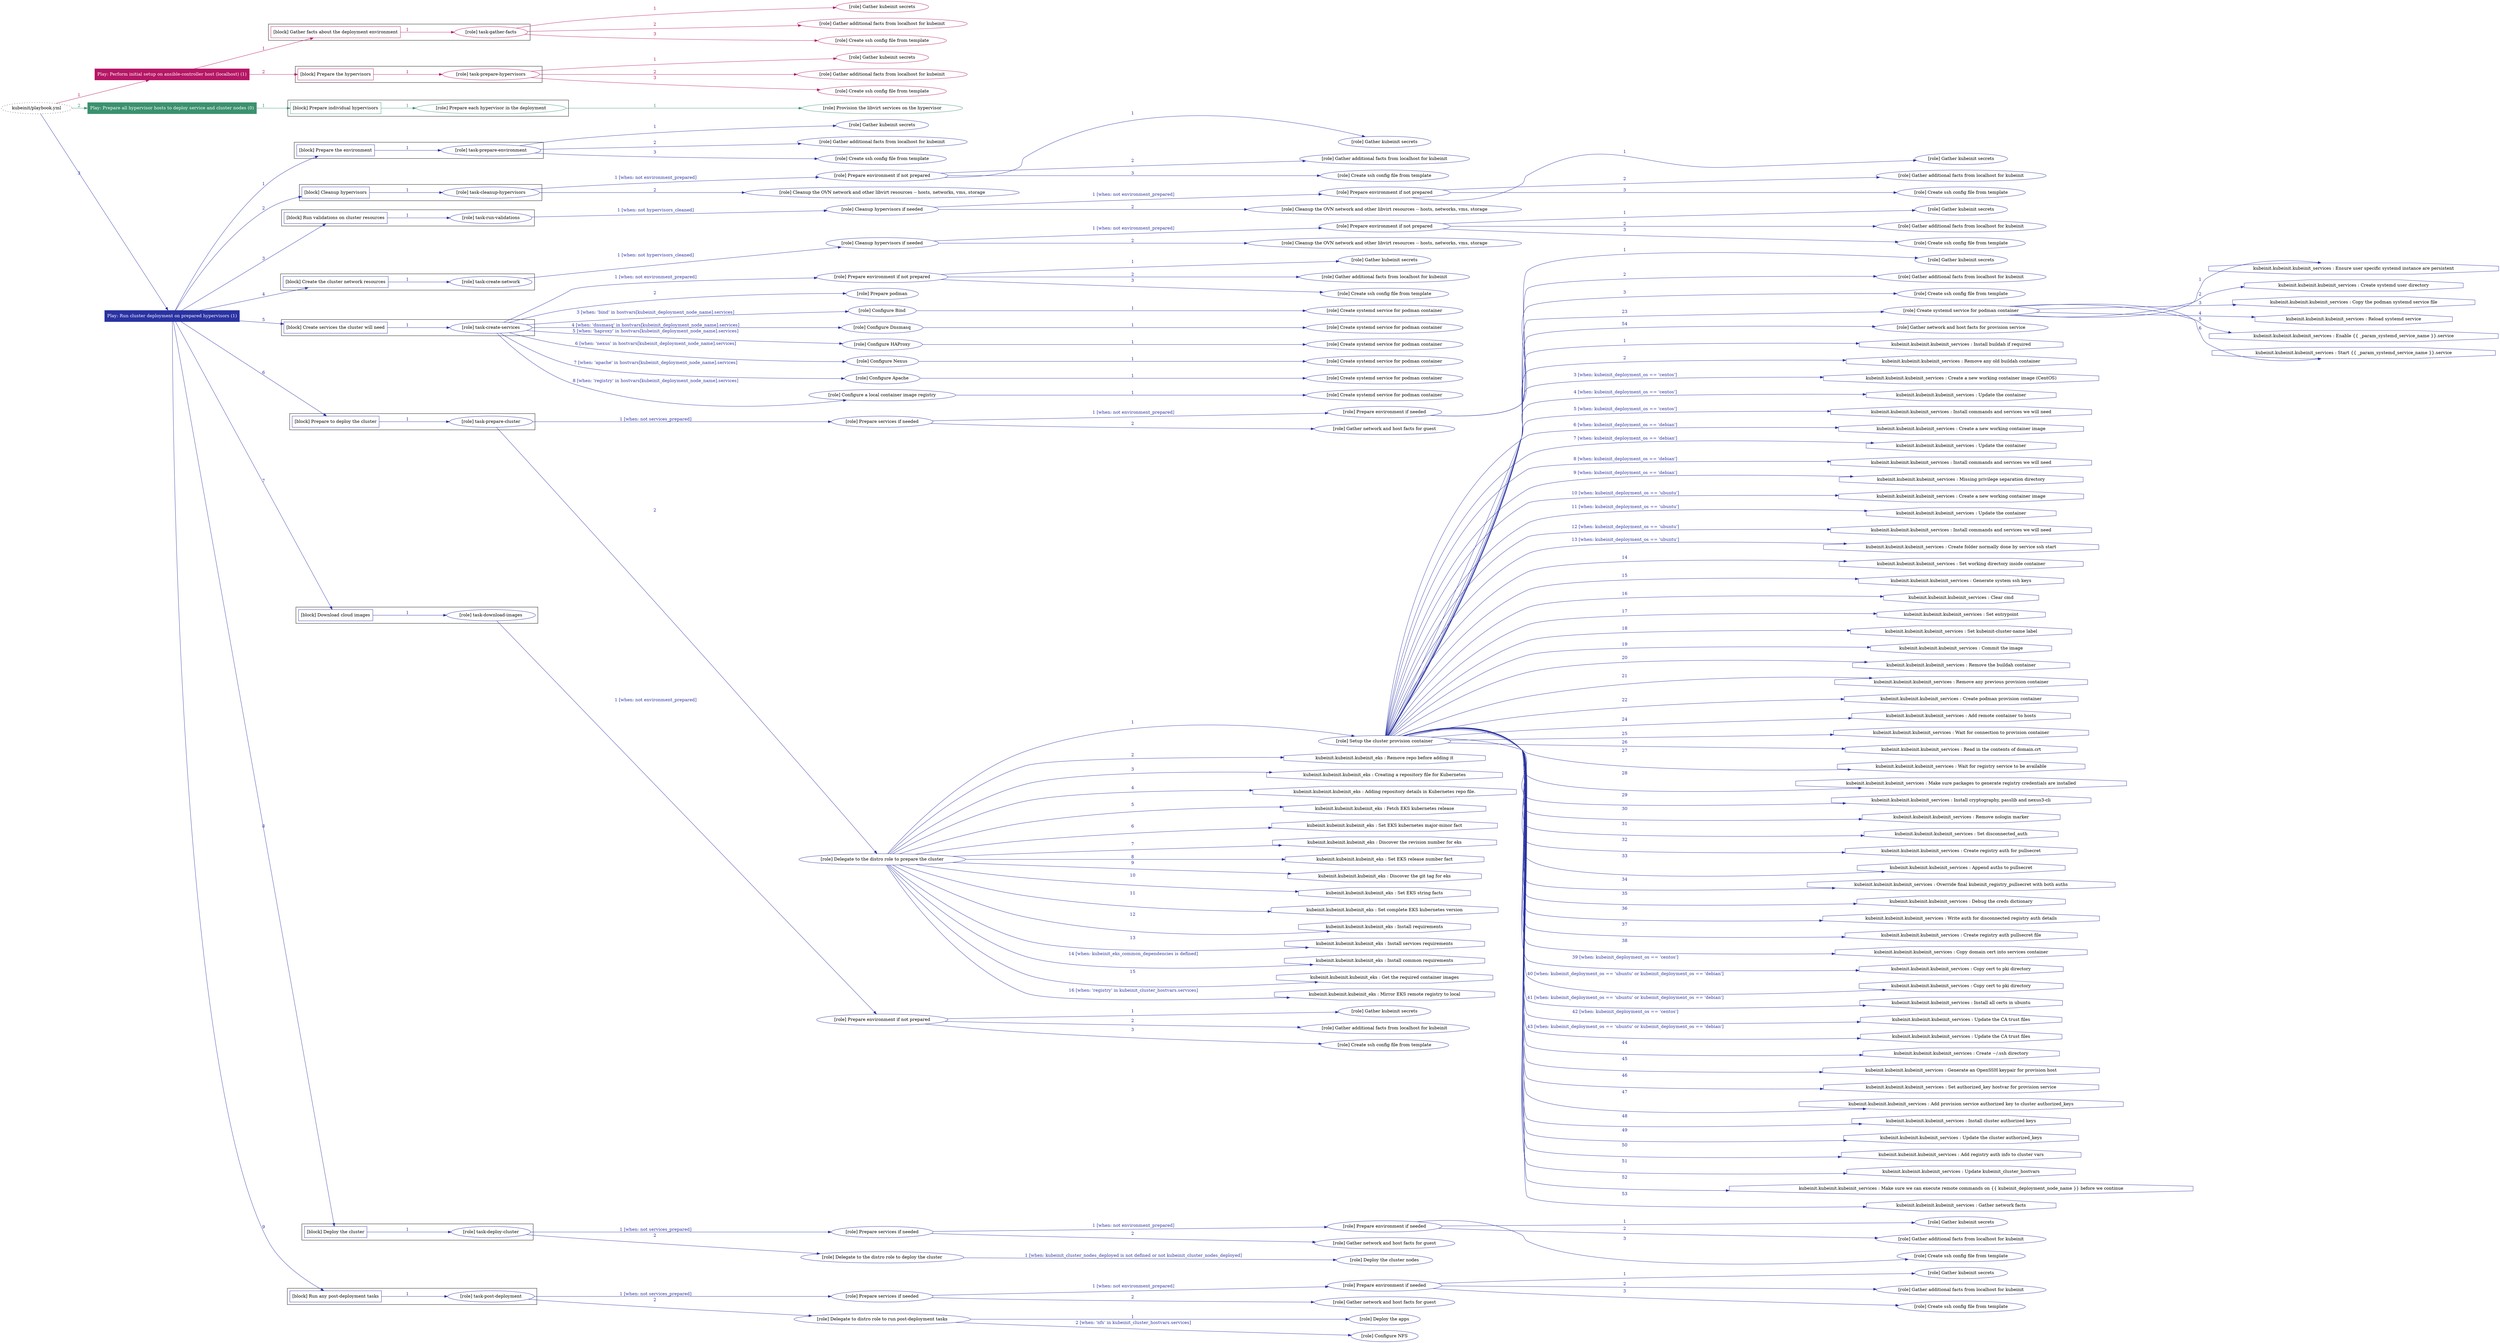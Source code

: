 digraph {
	graph [concentrate=true ordering=in rankdir=LR ratio=fill]
	edge [esep=5 sep=10]
	"kubeinit/playbook.yml" [id=root_node style=dotted]
	play_8dd2d3d4 [label="Play: Perform initial setup on ansible-controller host (localhost) (1)" color="#b61665" fontcolor="#ffffff" id=play_8dd2d3d4 shape=box style=filled tooltip=localhost]
	"kubeinit/playbook.yml" -> play_8dd2d3d4 [label="1 " color="#b61665" fontcolor="#b61665" id=edge_396039b3 labeltooltip="1 " tooltip="1 "]
	subgraph "Gather kubeinit secrets" {
		role_c77f1e6f [label="[role] Gather kubeinit secrets" color="#b61665" id=role_c77f1e6f tooltip="Gather kubeinit secrets"]
	}
	subgraph "Gather additional facts from localhost for kubeinit" {
		role_13e6f795 [label="[role] Gather additional facts from localhost for kubeinit" color="#b61665" id=role_13e6f795 tooltip="Gather additional facts from localhost for kubeinit"]
	}
	subgraph "Create ssh config file from template" {
		role_3023dc41 [label="[role] Create ssh config file from template" color="#b61665" id=role_3023dc41 tooltip="Create ssh config file from template"]
	}
	subgraph "task-gather-facts" {
		role_4a55805a [label="[role] task-gather-facts" color="#b61665" id=role_4a55805a tooltip="task-gather-facts"]
		role_4a55805a -> role_c77f1e6f [label="1 " color="#b61665" fontcolor="#b61665" id=edge_a5ffbfa4 labeltooltip="1 " tooltip="1 "]
		role_4a55805a -> role_13e6f795 [label="2 " color="#b61665" fontcolor="#b61665" id=edge_056009be labeltooltip="2 " tooltip="2 "]
		role_4a55805a -> role_3023dc41 [label="3 " color="#b61665" fontcolor="#b61665" id=edge_0aa4412d labeltooltip="3 " tooltip="3 "]
	}
	subgraph "Gather kubeinit secrets" {
		role_6098f60e [label="[role] Gather kubeinit secrets" color="#b61665" id=role_6098f60e tooltip="Gather kubeinit secrets"]
	}
	subgraph "Gather additional facts from localhost for kubeinit" {
		role_242d10f4 [label="[role] Gather additional facts from localhost for kubeinit" color="#b61665" id=role_242d10f4 tooltip="Gather additional facts from localhost for kubeinit"]
	}
	subgraph "Create ssh config file from template" {
		role_5c1171a3 [label="[role] Create ssh config file from template" color="#b61665" id=role_5c1171a3 tooltip="Create ssh config file from template"]
	}
	subgraph "task-prepare-hypervisors" {
		role_197f9ea6 [label="[role] task-prepare-hypervisors" color="#b61665" id=role_197f9ea6 tooltip="task-prepare-hypervisors"]
		role_197f9ea6 -> role_6098f60e [label="1 " color="#b61665" fontcolor="#b61665" id=edge_f7be992d labeltooltip="1 " tooltip="1 "]
		role_197f9ea6 -> role_242d10f4 [label="2 " color="#b61665" fontcolor="#b61665" id=edge_57de7fe5 labeltooltip="2 " tooltip="2 "]
		role_197f9ea6 -> role_5c1171a3 [label="3 " color="#b61665" fontcolor="#b61665" id=edge_bde4d9dd labeltooltip="3 " tooltip="3 "]
	}
	subgraph "Play: Perform initial setup on ansible-controller host (localhost) (1)" {
		play_8dd2d3d4 -> block_8df12747 [label=1 color="#b61665" fontcolor="#b61665" id=edge_fcbf64cf labeltooltip=1 tooltip=1]
		subgraph cluster_block_8df12747 {
			block_8df12747 [label="[block] Gather facts about the deployment environment" color="#b61665" id=block_8df12747 labeltooltip="Gather facts about the deployment environment" shape=box tooltip="Gather facts about the deployment environment"]
			block_8df12747 -> role_4a55805a [label="1 " color="#b61665" fontcolor="#b61665" id=edge_2173a4ea labeltooltip="1 " tooltip="1 "]
		}
		play_8dd2d3d4 -> block_5017ae13 [label=2 color="#b61665" fontcolor="#b61665" id=edge_adb41f5a labeltooltip=2 tooltip=2]
		subgraph cluster_block_5017ae13 {
			block_5017ae13 [label="[block] Prepare the hypervisors" color="#b61665" id=block_5017ae13 labeltooltip="Prepare the hypervisors" shape=box tooltip="Prepare the hypervisors"]
			block_5017ae13 -> role_197f9ea6 [label="1 " color="#b61665" fontcolor="#b61665" id=edge_9618cb9a labeltooltip="1 " tooltip="1 "]
		}
	}
	play_588b3161 [label="Play: Prepare all hypervisor hosts to deploy service and cluster nodes (0)" color="#3b916f" fontcolor="#ffffff" id=play_588b3161 shape=box style=filled tooltip="Play: Prepare all hypervisor hosts to deploy service and cluster nodes (0)"]
	"kubeinit/playbook.yml" -> play_588b3161 [label="2 " color="#3b916f" fontcolor="#3b916f" id=edge_eea99587 labeltooltip="2 " tooltip="2 "]
	subgraph "Provision the libvirt services on the hypervisor" {
		role_ee2a0ace [label="[role] Provision the libvirt services on the hypervisor" color="#3b916f" id=role_ee2a0ace tooltip="Provision the libvirt services on the hypervisor"]
	}
	subgraph "Prepare each hypervisor in the deployment" {
		role_9aaa153d [label="[role] Prepare each hypervisor in the deployment" color="#3b916f" id=role_9aaa153d tooltip="Prepare each hypervisor in the deployment"]
		role_9aaa153d -> role_ee2a0ace [label="1 " color="#3b916f" fontcolor="#3b916f" id=edge_b81fa9f5 labeltooltip="1 " tooltip="1 "]
	}
	subgraph "Play: Prepare all hypervisor hosts to deploy service and cluster nodes (0)" {
		play_588b3161 -> block_a5faaeb9 [label=1 color="#3b916f" fontcolor="#3b916f" id=edge_387253f1 labeltooltip=1 tooltip=1]
		subgraph cluster_block_a5faaeb9 {
			block_a5faaeb9 [label="[block] Prepare individual hypervisors" color="#3b916f" id=block_a5faaeb9 labeltooltip="Prepare individual hypervisors" shape=box tooltip="Prepare individual hypervisors"]
			block_a5faaeb9 -> role_9aaa153d [label="1 " color="#3b916f" fontcolor="#3b916f" id=edge_3d260ec2 labeltooltip="1 " tooltip="1 "]
		}
	}
	play_1bb91c02 [label="Play: Run cluster deployment on prepared hypervisors (1)" color="#2a32a2" fontcolor="#ffffff" id=play_1bb91c02 shape=box style=filled tooltip=localhost]
	"kubeinit/playbook.yml" -> play_1bb91c02 [label="3 " color="#2a32a2" fontcolor="#2a32a2" id=edge_391e4fa5 labeltooltip="3 " tooltip="3 "]
	subgraph "Gather kubeinit secrets" {
		role_fcea38d7 [label="[role] Gather kubeinit secrets" color="#2a32a2" id=role_fcea38d7 tooltip="Gather kubeinit secrets"]
	}
	subgraph "Gather additional facts from localhost for kubeinit" {
		role_d0d00532 [label="[role] Gather additional facts from localhost for kubeinit" color="#2a32a2" id=role_d0d00532 tooltip="Gather additional facts from localhost for kubeinit"]
	}
	subgraph "Create ssh config file from template" {
		role_97e073f2 [label="[role] Create ssh config file from template" color="#2a32a2" id=role_97e073f2 tooltip="Create ssh config file from template"]
	}
	subgraph "task-prepare-environment" {
		role_29da6dca [label="[role] task-prepare-environment" color="#2a32a2" id=role_29da6dca tooltip="task-prepare-environment"]
		role_29da6dca -> role_fcea38d7 [label="1 " color="#2a32a2" fontcolor="#2a32a2" id=edge_d55e8e0c labeltooltip="1 " tooltip="1 "]
		role_29da6dca -> role_d0d00532 [label="2 " color="#2a32a2" fontcolor="#2a32a2" id=edge_ee238157 labeltooltip="2 " tooltip="2 "]
		role_29da6dca -> role_97e073f2 [label="3 " color="#2a32a2" fontcolor="#2a32a2" id=edge_a4428cfc labeltooltip="3 " tooltip="3 "]
	}
	subgraph "Gather kubeinit secrets" {
		role_4aa3938f [label="[role] Gather kubeinit secrets" color="#2a32a2" id=role_4aa3938f tooltip="Gather kubeinit secrets"]
	}
	subgraph "Gather additional facts from localhost for kubeinit" {
		role_439a9f22 [label="[role] Gather additional facts from localhost for kubeinit" color="#2a32a2" id=role_439a9f22 tooltip="Gather additional facts from localhost for kubeinit"]
	}
	subgraph "Create ssh config file from template" {
		role_41500662 [label="[role] Create ssh config file from template" color="#2a32a2" id=role_41500662 tooltip="Create ssh config file from template"]
	}
	subgraph "Prepare environment if not prepared" {
		role_c4c3b962 [label="[role] Prepare environment if not prepared" color="#2a32a2" id=role_c4c3b962 tooltip="Prepare environment if not prepared"]
		role_c4c3b962 -> role_4aa3938f [label="1 " color="#2a32a2" fontcolor="#2a32a2" id=edge_521683d1 labeltooltip="1 " tooltip="1 "]
		role_c4c3b962 -> role_439a9f22 [label="2 " color="#2a32a2" fontcolor="#2a32a2" id=edge_e9a32fc8 labeltooltip="2 " tooltip="2 "]
		role_c4c3b962 -> role_41500662 [label="3 " color="#2a32a2" fontcolor="#2a32a2" id=edge_e13e3c66 labeltooltip="3 " tooltip="3 "]
	}
	subgraph "Cleanup the OVN network and other libvirt resources -- hosts, networks, vms, storage" {
		role_e5afdcbf [label="[role] Cleanup the OVN network and other libvirt resources -- hosts, networks, vms, storage" color="#2a32a2" id=role_e5afdcbf tooltip="Cleanup the OVN network and other libvirt resources -- hosts, networks, vms, storage"]
	}
	subgraph "task-cleanup-hypervisors" {
		role_e9a2b0e1 [label="[role] task-cleanup-hypervisors" color="#2a32a2" id=role_e9a2b0e1 tooltip="task-cleanup-hypervisors"]
		role_e9a2b0e1 -> role_c4c3b962 [label="1 [when: not environment_prepared]" color="#2a32a2" fontcolor="#2a32a2" id=edge_10c98fc3 labeltooltip="1 [when: not environment_prepared]" tooltip="1 [when: not environment_prepared]"]
		role_e9a2b0e1 -> role_e5afdcbf [label="2 " color="#2a32a2" fontcolor="#2a32a2" id=edge_2700426f labeltooltip="2 " tooltip="2 "]
	}
	subgraph "Gather kubeinit secrets" {
		role_6f4fc48e [label="[role] Gather kubeinit secrets" color="#2a32a2" id=role_6f4fc48e tooltip="Gather kubeinit secrets"]
	}
	subgraph "Gather additional facts from localhost for kubeinit" {
		role_39dc8fa6 [label="[role] Gather additional facts from localhost for kubeinit" color="#2a32a2" id=role_39dc8fa6 tooltip="Gather additional facts from localhost for kubeinit"]
	}
	subgraph "Create ssh config file from template" {
		role_c6e308cd [label="[role] Create ssh config file from template" color="#2a32a2" id=role_c6e308cd tooltip="Create ssh config file from template"]
	}
	subgraph "Prepare environment if not prepared" {
		role_0b196c35 [label="[role] Prepare environment if not prepared" color="#2a32a2" id=role_0b196c35 tooltip="Prepare environment if not prepared"]
		role_0b196c35 -> role_6f4fc48e [label="1 " color="#2a32a2" fontcolor="#2a32a2" id=edge_85dd4f75 labeltooltip="1 " tooltip="1 "]
		role_0b196c35 -> role_39dc8fa6 [label="2 " color="#2a32a2" fontcolor="#2a32a2" id=edge_54a44fc2 labeltooltip="2 " tooltip="2 "]
		role_0b196c35 -> role_c6e308cd [label="3 " color="#2a32a2" fontcolor="#2a32a2" id=edge_655234b0 labeltooltip="3 " tooltip="3 "]
	}
	subgraph "Cleanup the OVN network and other libvirt resources -- hosts, networks, vms, storage" {
		role_4f01fe7b [label="[role] Cleanup the OVN network and other libvirt resources -- hosts, networks, vms, storage" color="#2a32a2" id=role_4f01fe7b tooltip="Cleanup the OVN network and other libvirt resources -- hosts, networks, vms, storage"]
	}
	subgraph "Cleanup hypervisors if needed" {
		role_bd16b99c [label="[role] Cleanup hypervisors if needed" color="#2a32a2" id=role_bd16b99c tooltip="Cleanup hypervisors if needed"]
		role_bd16b99c -> role_0b196c35 [label="1 [when: not environment_prepared]" color="#2a32a2" fontcolor="#2a32a2" id=edge_4a58d1ac labeltooltip="1 [when: not environment_prepared]" tooltip="1 [when: not environment_prepared]"]
		role_bd16b99c -> role_4f01fe7b [label="2 " color="#2a32a2" fontcolor="#2a32a2" id=edge_be1d8099 labeltooltip="2 " tooltip="2 "]
	}
	subgraph "task-run-validations" {
		role_fc2b0c34 [label="[role] task-run-validations" color="#2a32a2" id=role_fc2b0c34 tooltip="task-run-validations"]
		role_fc2b0c34 -> role_bd16b99c [label="1 [when: not hypervisors_cleaned]" color="#2a32a2" fontcolor="#2a32a2" id=edge_1bdab445 labeltooltip="1 [when: not hypervisors_cleaned]" tooltip="1 [when: not hypervisors_cleaned]"]
	}
	subgraph "Gather kubeinit secrets" {
		role_e3aae221 [label="[role] Gather kubeinit secrets" color="#2a32a2" id=role_e3aae221 tooltip="Gather kubeinit secrets"]
	}
	subgraph "Gather additional facts from localhost for kubeinit" {
		role_eb12d3ec [label="[role] Gather additional facts from localhost for kubeinit" color="#2a32a2" id=role_eb12d3ec tooltip="Gather additional facts from localhost for kubeinit"]
	}
	subgraph "Create ssh config file from template" {
		role_7cd5b0f3 [label="[role] Create ssh config file from template" color="#2a32a2" id=role_7cd5b0f3 tooltip="Create ssh config file from template"]
	}
	subgraph "Prepare environment if not prepared" {
		role_825f7c48 [label="[role] Prepare environment if not prepared" color="#2a32a2" id=role_825f7c48 tooltip="Prepare environment if not prepared"]
		role_825f7c48 -> role_e3aae221 [label="1 " color="#2a32a2" fontcolor="#2a32a2" id=edge_29a9042d labeltooltip="1 " tooltip="1 "]
		role_825f7c48 -> role_eb12d3ec [label="2 " color="#2a32a2" fontcolor="#2a32a2" id=edge_62430cf7 labeltooltip="2 " tooltip="2 "]
		role_825f7c48 -> role_7cd5b0f3 [label="3 " color="#2a32a2" fontcolor="#2a32a2" id=edge_fbf40383 labeltooltip="3 " tooltip="3 "]
	}
	subgraph "Cleanup the OVN network and other libvirt resources -- hosts, networks, vms, storage" {
		role_7d5c1296 [label="[role] Cleanup the OVN network and other libvirt resources -- hosts, networks, vms, storage" color="#2a32a2" id=role_7d5c1296 tooltip="Cleanup the OVN network and other libvirt resources -- hosts, networks, vms, storage"]
	}
	subgraph "Cleanup hypervisors if needed" {
		role_156c8154 [label="[role] Cleanup hypervisors if needed" color="#2a32a2" id=role_156c8154 tooltip="Cleanup hypervisors if needed"]
		role_156c8154 -> role_825f7c48 [label="1 [when: not environment_prepared]" color="#2a32a2" fontcolor="#2a32a2" id=edge_849d8ffb labeltooltip="1 [when: not environment_prepared]" tooltip="1 [when: not environment_prepared]"]
		role_156c8154 -> role_7d5c1296 [label="2 " color="#2a32a2" fontcolor="#2a32a2" id=edge_55be00e2 labeltooltip="2 " tooltip="2 "]
	}
	subgraph "task-create-network" {
		role_22e14ec3 [label="[role] task-create-network" color="#2a32a2" id=role_22e14ec3 tooltip="task-create-network"]
		role_22e14ec3 -> role_156c8154 [label="1 [when: not hypervisors_cleaned]" color="#2a32a2" fontcolor="#2a32a2" id=edge_a0700037 labeltooltip="1 [when: not hypervisors_cleaned]" tooltip="1 [when: not hypervisors_cleaned]"]
	}
	subgraph "Gather kubeinit secrets" {
		role_46ce6908 [label="[role] Gather kubeinit secrets" color="#2a32a2" id=role_46ce6908 tooltip="Gather kubeinit secrets"]
	}
	subgraph "Gather additional facts from localhost for kubeinit" {
		role_f9d11192 [label="[role] Gather additional facts from localhost for kubeinit" color="#2a32a2" id=role_f9d11192 tooltip="Gather additional facts from localhost for kubeinit"]
	}
	subgraph "Create ssh config file from template" {
		role_20fef2ec [label="[role] Create ssh config file from template" color="#2a32a2" id=role_20fef2ec tooltip="Create ssh config file from template"]
	}
	subgraph "Prepare environment if not prepared" {
		role_2e43f13e [label="[role] Prepare environment if not prepared" color="#2a32a2" id=role_2e43f13e tooltip="Prepare environment if not prepared"]
		role_2e43f13e -> role_46ce6908 [label="1 " color="#2a32a2" fontcolor="#2a32a2" id=edge_ac6b4b3c labeltooltip="1 " tooltip="1 "]
		role_2e43f13e -> role_f9d11192 [label="2 " color="#2a32a2" fontcolor="#2a32a2" id=edge_1f55f2f3 labeltooltip="2 " tooltip="2 "]
		role_2e43f13e -> role_20fef2ec [label="3 " color="#2a32a2" fontcolor="#2a32a2" id=edge_fe171e3d labeltooltip="3 " tooltip="3 "]
	}
	subgraph "Prepare podman" {
		role_d420e28a [label="[role] Prepare podman" color="#2a32a2" id=role_d420e28a tooltip="Prepare podman"]
	}
	subgraph "Create systemd service for podman container" {
		role_338103ec [label="[role] Create systemd service for podman container" color="#2a32a2" id=role_338103ec tooltip="Create systemd service for podman container"]
	}
	subgraph "Configure Bind" {
		role_e6fa5e1b [label="[role] Configure Bind" color="#2a32a2" id=role_e6fa5e1b tooltip="Configure Bind"]
		role_e6fa5e1b -> role_338103ec [label="1 " color="#2a32a2" fontcolor="#2a32a2" id=edge_e2232db3 labeltooltip="1 " tooltip="1 "]
	}
	subgraph "Create systemd service for podman container" {
		role_5d1c685c [label="[role] Create systemd service for podman container" color="#2a32a2" id=role_5d1c685c tooltip="Create systemd service for podman container"]
	}
	subgraph "Configure Dnsmasq" {
		role_b67027ec [label="[role] Configure Dnsmasq" color="#2a32a2" id=role_b67027ec tooltip="Configure Dnsmasq"]
		role_b67027ec -> role_5d1c685c [label="1 " color="#2a32a2" fontcolor="#2a32a2" id=edge_96f7ff6b labeltooltip="1 " tooltip="1 "]
	}
	subgraph "Create systemd service for podman container" {
		role_5c7814c4 [label="[role] Create systemd service for podman container" color="#2a32a2" id=role_5c7814c4 tooltip="Create systemd service for podman container"]
	}
	subgraph "Configure HAProxy" {
		role_9ecd87f2 [label="[role] Configure HAProxy" color="#2a32a2" id=role_9ecd87f2 tooltip="Configure HAProxy"]
		role_9ecd87f2 -> role_5c7814c4 [label="1 " color="#2a32a2" fontcolor="#2a32a2" id=edge_eb4fe172 labeltooltip="1 " tooltip="1 "]
	}
	subgraph "Create systemd service for podman container" {
		role_f0687319 [label="[role] Create systemd service for podman container" color="#2a32a2" id=role_f0687319 tooltip="Create systemd service for podman container"]
	}
	subgraph "Configure Nexus" {
		role_0f2311cc [label="[role] Configure Nexus" color="#2a32a2" id=role_0f2311cc tooltip="Configure Nexus"]
		role_0f2311cc -> role_f0687319 [label="1 " color="#2a32a2" fontcolor="#2a32a2" id=edge_f2def86c labeltooltip="1 " tooltip="1 "]
	}
	subgraph "Create systemd service for podman container" {
		role_55d99cb6 [label="[role] Create systemd service for podman container" color="#2a32a2" id=role_55d99cb6 tooltip="Create systemd service for podman container"]
	}
	subgraph "Configure Apache" {
		role_4f9f4598 [label="[role] Configure Apache" color="#2a32a2" id=role_4f9f4598 tooltip="Configure Apache"]
		role_4f9f4598 -> role_55d99cb6 [label="1 " color="#2a32a2" fontcolor="#2a32a2" id=edge_1cbfc840 labeltooltip="1 " tooltip="1 "]
	}
	subgraph "Create systemd service for podman container" {
		role_c9ce8f3a [label="[role] Create systemd service for podman container" color="#2a32a2" id=role_c9ce8f3a tooltip="Create systemd service for podman container"]
	}
	subgraph "Configure a local container image registry" {
		role_548e4313 [label="[role] Configure a local container image registry" color="#2a32a2" id=role_548e4313 tooltip="Configure a local container image registry"]
		role_548e4313 -> role_c9ce8f3a [label="1 " color="#2a32a2" fontcolor="#2a32a2" id=edge_42124ddb labeltooltip="1 " tooltip="1 "]
	}
	subgraph "task-create-services" {
		role_e937ffce [label="[role] task-create-services" color="#2a32a2" id=role_e937ffce tooltip="task-create-services"]
		role_e937ffce -> role_2e43f13e [label="1 [when: not environment_prepared]" color="#2a32a2" fontcolor="#2a32a2" id=edge_27fa0530 labeltooltip="1 [when: not environment_prepared]" tooltip="1 [when: not environment_prepared]"]
		role_e937ffce -> role_d420e28a [label="2 " color="#2a32a2" fontcolor="#2a32a2" id=edge_c920e964 labeltooltip="2 " tooltip="2 "]
		role_e937ffce -> role_e6fa5e1b [label="3 [when: 'bind' in hostvars[kubeinit_deployment_node_name].services]" color="#2a32a2" fontcolor="#2a32a2" id=edge_88fd343c labeltooltip="3 [when: 'bind' in hostvars[kubeinit_deployment_node_name].services]" tooltip="3 [when: 'bind' in hostvars[kubeinit_deployment_node_name].services]"]
		role_e937ffce -> role_b67027ec [label="4 [when: 'dnsmasq' in hostvars[kubeinit_deployment_node_name].services]" color="#2a32a2" fontcolor="#2a32a2" id=edge_3b011db4 labeltooltip="4 [when: 'dnsmasq' in hostvars[kubeinit_deployment_node_name].services]" tooltip="4 [when: 'dnsmasq' in hostvars[kubeinit_deployment_node_name].services]"]
		role_e937ffce -> role_9ecd87f2 [label="5 [when: 'haproxy' in hostvars[kubeinit_deployment_node_name].services]" color="#2a32a2" fontcolor="#2a32a2" id=edge_62d6ce89 labeltooltip="5 [when: 'haproxy' in hostvars[kubeinit_deployment_node_name].services]" tooltip="5 [when: 'haproxy' in hostvars[kubeinit_deployment_node_name].services]"]
		role_e937ffce -> role_0f2311cc [label="6 [when: 'nexus' in hostvars[kubeinit_deployment_node_name].services]" color="#2a32a2" fontcolor="#2a32a2" id=edge_406d3f1f labeltooltip="6 [when: 'nexus' in hostvars[kubeinit_deployment_node_name].services]" tooltip="6 [when: 'nexus' in hostvars[kubeinit_deployment_node_name].services]"]
		role_e937ffce -> role_4f9f4598 [label="7 [when: 'apache' in hostvars[kubeinit_deployment_node_name].services]" color="#2a32a2" fontcolor="#2a32a2" id=edge_7d902e97 labeltooltip="7 [when: 'apache' in hostvars[kubeinit_deployment_node_name].services]" tooltip="7 [when: 'apache' in hostvars[kubeinit_deployment_node_name].services]"]
		role_e937ffce -> role_548e4313 [label="8 [when: 'registry' in hostvars[kubeinit_deployment_node_name].services]" color="#2a32a2" fontcolor="#2a32a2" id=edge_a35aab6b labeltooltip="8 [when: 'registry' in hostvars[kubeinit_deployment_node_name].services]" tooltip="8 [when: 'registry' in hostvars[kubeinit_deployment_node_name].services]"]
	}
	subgraph "Gather kubeinit secrets" {
		role_0c523761 [label="[role] Gather kubeinit secrets" color="#2a32a2" id=role_0c523761 tooltip="Gather kubeinit secrets"]
	}
	subgraph "Gather additional facts from localhost for kubeinit" {
		role_ce1c3957 [label="[role] Gather additional facts from localhost for kubeinit" color="#2a32a2" id=role_ce1c3957 tooltip="Gather additional facts from localhost for kubeinit"]
	}
	subgraph "Create ssh config file from template" {
		role_9bde5bd5 [label="[role] Create ssh config file from template" color="#2a32a2" id=role_9bde5bd5 tooltip="Create ssh config file from template"]
	}
	subgraph "Prepare environment if needed" {
		role_876c8e20 [label="[role] Prepare environment if needed" color="#2a32a2" id=role_876c8e20 tooltip="Prepare environment if needed"]
		role_876c8e20 -> role_0c523761 [label="1 " color="#2a32a2" fontcolor="#2a32a2" id=edge_420848f4 labeltooltip="1 " tooltip="1 "]
		role_876c8e20 -> role_ce1c3957 [label="2 " color="#2a32a2" fontcolor="#2a32a2" id=edge_cc769c16 labeltooltip="2 " tooltip="2 "]
		role_876c8e20 -> role_9bde5bd5 [label="3 " color="#2a32a2" fontcolor="#2a32a2" id=edge_1e793dd0 labeltooltip="3 " tooltip="3 "]
	}
	subgraph "Gather network and host facts for guest" {
		role_46d60571 [label="[role] Gather network and host facts for guest" color="#2a32a2" id=role_46d60571 tooltip="Gather network and host facts for guest"]
	}
	subgraph "Prepare services if needed" {
		role_a585b3c8 [label="[role] Prepare services if needed" color="#2a32a2" id=role_a585b3c8 tooltip="Prepare services if needed"]
		role_a585b3c8 -> role_876c8e20 [label="1 [when: not environment_prepared]" color="#2a32a2" fontcolor="#2a32a2" id=edge_4616a5cc labeltooltip="1 [when: not environment_prepared]" tooltip="1 [when: not environment_prepared]"]
		role_a585b3c8 -> role_46d60571 [label="2 " color="#2a32a2" fontcolor="#2a32a2" id=edge_c2044ee9 labeltooltip="2 " tooltip="2 "]
	}
	subgraph "Create systemd service for podman container" {
		role_9b8f3cbe [label="[role] Create systemd service for podman container" color="#2a32a2" id=role_9b8f3cbe tooltip="Create systemd service for podman container"]
		task_00a5ea23 [label="kubeinit.kubeinit.kubeinit_services : Ensure user specific systemd instance are persistent" color="#2a32a2" id=task_00a5ea23 shape=octagon tooltip="kubeinit.kubeinit.kubeinit_services : Ensure user specific systemd instance are persistent"]
		role_9b8f3cbe -> task_00a5ea23 [label="1 " color="#2a32a2" fontcolor="#2a32a2" id=edge_0d772331 labeltooltip="1 " tooltip="1 "]
		task_c6c4b89f [label="kubeinit.kubeinit.kubeinit_services : Create systemd user directory" color="#2a32a2" id=task_c6c4b89f shape=octagon tooltip="kubeinit.kubeinit.kubeinit_services : Create systemd user directory"]
		role_9b8f3cbe -> task_c6c4b89f [label="2 " color="#2a32a2" fontcolor="#2a32a2" id=edge_fdecec8e labeltooltip="2 " tooltip="2 "]
		task_8fb453c0 [label="kubeinit.kubeinit.kubeinit_services : Copy the podman systemd service file" color="#2a32a2" id=task_8fb453c0 shape=octagon tooltip="kubeinit.kubeinit.kubeinit_services : Copy the podman systemd service file"]
		role_9b8f3cbe -> task_8fb453c0 [label="3 " color="#2a32a2" fontcolor="#2a32a2" id=edge_37caced2 labeltooltip="3 " tooltip="3 "]
		task_3ff2bed5 [label="kubeinit.kubeinit.kubeinit_services : Reload systemd service" color="#2a32a2" id=task_3ff2bed5 shape=octagon tooltip="kubeinit.kubeinit.kubeinit_services : Reload systemd service"]
		role_9b8f3cbe -> task_3ff2bed5 [label="4 " color="#2a32a2" fontcolor="#2a32a2" id=edge_47ff3410 labeltooltip="4 " tooltip="4 "]
		task_018327ee [label="kubeinit.kubeinit.kubeinit_services : Enable {{ _param_systemd_service_name }}.service" color="#2a32a2" id=task_018327ee shape=octagon tooltip="kubeinit.kubeinit.kubeinit_services : Enable {{ _param_systemd_service_name }}.service"]
		role_9b8f3cbe -> task_018327ee [label="5 " color="#2a32a2" fontcolor="#2a32a2" id=edge_1b6e41fb labeltooltip="5 " tooltip="5 "]
		task_6ce78d90 [label="kubeinit.kubeinit.kubeinit_services : Start {{ _param_systemd_service_name }}.service" color="#2a32a2" id=task_6ce78d90 shape=octagon tooltip="kubeinit.kubeinit.kubeinit_services : Start {{ _param_systemd_service_name }}.service"]
		role_9b8f3cbe -> task_6ce78d90 [label="6 " color="#2a32a2" fontcolor="#2a32a2" id=edge_b9c3e563 labeltooltip="6 " tooltip="6 "]
	}
	subgraph "Gather network and host facts for provision service" {
		role_00d73997 [label="[role] Gather network and host facts for provision service" color="#2a32a2" id=role_00d73997 tooltip="Gather network and host facts for provision service"]
	}
	subgraph "Setup the cluster provision container" {
		role_af78e4fa [label="[role] Setup the cluster provision container" color="#2a32a2" id=role_af78e4fa tooltip="Setup the cluster provision container"]
		task_4070fee2 [label="kubeinit.kubeinit.kubeinit_services : Install buildah if required" color="#2a32a2" id=task_4070fee2 shape=octagon tooltip="kubeinit.kubeinit.kubeinit_services : Install buildah if required"]
		role_af78e4fa -> task_4070fee2 [label="1 " color="#2a32a2" fontcolor="#2a32a2" id=edge_ece553b8 labeltooltip="1 " tooltip="1 "]
		task_48f69ab8 [label="kubeinit.kubeinit.kubeinit_services : Remove any old buildah container" color="#2a32a2" id=task_48f69ab8 shape=octagon tooltip="kubeinit.kubeinit.kubeinit_services : Remove any old buildah container"]
		role_af78e4fa -> task_48f69ab8 [label="2 " color="#2a32a2" fontcolor="#2a32a2" id=edge_ee0f6bad labeltooltip="2 " tooltip="2 "]
		task_1009d5cf [label="kubeinit.kubeinit.kubeinit_services : Create a new working container image (CentOS)" color="#2a32a2" id=task_1009d5cf shape=octagon tooltip="kubeinit.kubeinit.kubeinit_services : Create a new working container image (CentOS)"]
		role_af78e4fa -> task_1009d5cf [label="3 [when: kubeinit_deployment_os == 'centos']" color="#2a32a2" fontcolor="#2a32a2" id=edge_15154a69 labeltooltip="3 [when: kubeinit_deployment_os == 'centos']" tooltip="3 [when: kubeinit_deployment_os == 'centos']"]
		task_ed0bfb43 [label="kubeinit.kubeinit.kubeinit_services : Update the container" color="#2a32a2" id=task_ed0bfb43 shape=octagon tooltip="kubeinit.kubeinit.kubeinit_services : Update the container"]
		role_af78e4fa -> task_ed0bfb43 [label="4 [when: kubeinit_deployment_os == 'centos']" color="#2a32a2" fontcolor="#2a32a2" id=edge_04d3789c labeltooltip="4 [when: kubeinit_deployment_os == 'centos']" tooltip="4 [when: kubeinit_deployment_os == 'centos']"]
		task_353028f2 [label="kubeinit.kubeinit.kubeinit_services : Install commands and services we will need" color="#2a32a2" id=task_353028f2 shape=octagon tooltip="kubeinit.kubeinit.kubeinit_services : Install commands and services we will need"]
		role_af78e4fa -> task_353028f2 [label="5 [when: kubeinit_deployment_os == 'centos']" color="#2a32a2" fontcolor="#2a32a2" id=edge_8d1f6d9a labeltooltip="5 [when: kubeinit_deployment_os == 'centos']" tooltip="5 [when: kubeinit_deployment_os == 'centos']"]
		task_67ba03c7 [label="kubeinit.kubeinit.kubeinit_services : Create a new working container image" color="#2a32a2" id=task_67ba03c7 shape=octagon tooltip="kubeinit.kubeinit.kubeinit_services : Create a new working container image"]
		role_af78e4fa -> task_67ba03c7 [label="6 [when: kubeinit_deployment_os == 'debian']" color="#2a32a2" fontcolor="#2a32a2" id=edge_1b5fd173 labeltooltip="6 [when: kubeinit_deployment_os == 'debian']" tooltip="6 [when: kubeinit_deployment_os == 'debian']"]
		task_3affc0bd [label="kubeinit.kubeinit.kubeinit_services : Update the container" color="#2a32a2" id=task_3affc0bd shape=octagon tooltip="kubeinit.kubeinit.kubeinit_services : Update the container"]
		role_af78e4fa -> task_3affc0bd [label="7 [when: kubeinit_deployment_os == 'debian']" color="#2a32a2" fontcolor="#2a32a2" id=edge_689ee66f labeltooltip="7 [when: kubeinit_deployment_os == 'debian']" tooltip="7 [when: kubeinit_deployment_os == 'debian']"]
		task_111c0d73 [label="kubeinit.kubeinit.kubeinit_services : Install commands and services we will need" color="#2a32a2" id=task_111c0d73 shape=octagon tooltip="kubeinit.kubeinit.kubeinit_services : Install commands and services we will need"]
		role_af78e4fa -> task_111c0d73 [label="8 [when: kubeinit_deployment_os == 'debian']" color="#2a32a2" fontcolor="#2a32a2" id=edge_38a4e2c7 labeltooltip="8 [when: kubeinit_deployment_os == 'debian']" tooltip="8 [when: kubeinit_deployment_os == 'debian']"]
		task_4a2536e0 [label="kubeinit.kubeinit.kubeinit_services : Missing privilege separation directory" color="#2a32a2" id=task_4a2536e0 shape=octagon tooltip="kubeinit.kubeinit.kubeinit_services : Missing privilege separation directory"]
		role_af78e4fa -> task_4a2536e0 [label="9 [when: kubeinit_deployment_os == 'debian']" color="#2a32a2" fontcolor="#2a32a2" id=edge_6d30cc12 labeltooltip="9 [when: kubeinit_deployment_os == 'debian']" tooltip="9 [when: kubeinit_deployment_os == 'debian']"]
		task_1dd38c06 [label="kubeinit.kubeinit.kubeinit_services : Create a new working container image" color="#2a32a2" id=task_1dd38c06 shape=octagon tooltip="kubeinit.kubeinit.kubeinit_services : Create a new working container image"]
		role_af78e4fa -> task_1dd38c06 [label="10 [when: kubeinit_deployment_os == 'ubuntu']" color="#2a32a2" fontcolor="#2a32a2" id=edge_f8f8bb94 labeltooltip="10 [when: kubeinit_deployment_os == 'ubuntu']" tooltip="10 [when: kubeinit_deployment_os == 'ubuntu']"]
		task_b083bc47 [label="kubeinit.kubeinit.kubeinit_services : Update the container" color="#2a32a2" id=task_b083bc47 shape=octagon tooltip="kubeinit.kubeinit.kubeinit_services : Update the container"]
		role_af78e4fa -> task_b083bc47 [label="11 [when: kubeinit_deployment_os == 'ubuntu']" color="#2a32a2" fontcolor="#2a32a2" id=edge_59e9ccff labeltooltip="11 [when: kubeinit_deployment_os == 'ubuntu']" tooltip="11 [when: kubeinit_deployment_os == 'ubuntu']"]
		task_f76714c3 [label="kubeinit.kubeinit.kubeinit_services : Install commands and services we will need" color="#2a32a2" id=task_f76714c3 shape=octagon tooltip="kubeinit.kubeinit.kubeinit_services : Install commands and services we will need"]
		role_af78e4fa -> task_f76714c3 [label="12 [when: kubeinit_deployment_os == 'ubuntu']" color="#2a32a2" fontcolor="#2a32a2" id=edge_35281f59 labeltooltip="12 [when: kubeinit_deployment_os == 'ubuntu']" tooltip="12 [when: kubeinit_deployment_os == 'ubuntu']"]
		task_56010d02 [label="kubeinit.kubeinit.kubeinit_services : Create folder normally done by service ssh start" color="#2a32a2" id=task_56010d02 shape=octagon tooltip="kubeinit.kubeinit.kubeinit_services : Create folder normally done by service ssh start"]
		role_af78e4fa -> task_56010d02 [label="13 [when: kubeinit_deployment_os == 'ubuntu']" color="#2a32a2" fontcolor="#2a32a2" id=edge_9c60c668 labeltooltip="13 [when: kubeinit_deployment_os == 'ubuntu']" tooltip="13 [when: kubeinit_deployment_os == 'ubuntu']"]
		task_84774824 [label="kubeinit.kubeinit.kubeinit_services : Set working directory inside container" color="#2a32a2" id=task_84774824 shape=octagon tooltip="kubeinit.kubeinit.kubeinit_services : Set working directory inside container"]
		role_af78e4fa -> task_84774824 [label="14 " color="#2a32a2" fontcolor="#2a32a2" id=edge_13b83f1f labeltooltip="14 " tooltip="14 "]
		task_4f263953 [label="kubeinit.kubeinit.kubeinit_services : Generate system ssh keys" color="#2a32a2" id=task_4f263953 shape=octagon tooltip="kubeinit.kubeinit.kubeinit_services : Generate system ssh keys"]
		role_af78e4fa -> task_4f263953 [label="15 " color="#2a32a2" fontcolor="#2a32a2" id=edge_f9adc934 labeltooltip="15 " tooltip="15 "]
		task_911b0ef2 [label="kubeinit.kubeinit.kubeinit_services : Clear cmd" color="#2a32a2" id=task_911b0ef2 shape=octagon tooltip="kubeinit.kubeinit.kubeinit_services : Clear cmd"]
		role_af78e4fa -> task_911b0ef2 [label="16 " color="#2a32a2" fontcolor="#2a32a2" id=edge_b47713a8 labeltooltip="16 " tooltip="16 "]
		task_d7407add [label="kubeinit.kubeinit.kubeinit_services : Set entrypoint" color="#2a32a2" id=task_d7407add shape=octagon tooltip="kubeinit.kubeinit.kubeinit_services : Set entrypoint"]
		role_af78e4fa -> task_d7407add [label="17 " color="#2a32a2" fontcolor="#2a32a2" id=edge_e0e1f5e1 labeltooltip="17 " tooltip="17 "]
		task_d54dbe01 [label="kubeinit.kubeinit.kubeinit_services : Set kubeinit-cluster-name label" color="#2a32a2" id=task_d54dbe01 shape=octagon tooltip="kubeinit.kubeinit.kubeinit_services : Set kubeinit-cluster-name label"]
		role_af78e4fa -> task_d54dbe01 [label="18 " color="#2a32a2" fontcolor="#2a32a2" id=edge_b4c1252f labeltooltip="18 " tooltip="18 "]
		task_0e4fc4b2 [label="kubeinit.kubeinit.kubeinit_services : Commit the image" color="#2a32a2" id=task_0e4fc4b2 shape=octagon tooltip="kubeinit.kubeinit.kubeinit_services : Commit the image"]
		role_af78e4fa -> task_0e4fc4b2 [label="19 " color="#2a32a2" fontcolor="#2a32a2" id=edge_cc9aa39b labeltooltip="19 " tooltip="19 "]
		task_9590f846 [label="kubeinit.kubeinit.kubeinit_services : Remove the buildah container" color="#2a32a2" id=task_9590f846 shape=octagon tooltip="kubeinit.kubeinit.kubeinit_services : Remove the buildah container"]
		role_af78e4fa -> task_9590f846 [label="20 " color="#2a32a2" fontcolor="#2a32a2" id=edge_16fc46d1 labeltooltip="20 " tooltip="20 "]
		task_ff37eb2c [label="kubeinit.kubeinit.kubeinit_services : Remove any previous provision container" color="#2a32a2" id=task_ff37eb2c shape=octagon tooltip="kubeinit.kubeinit.kubeinit_services : Remove any previous provision container"]
		role_af78e4fa -> task_ff37eb2c [label="21 " color="#2a32a2" fontcolor="#2a32a2" id=edge_2591b670 labeltooltip="21 " tooltip="21 "]
		task_b12a15d1 [label="kubeinit.kubeinit.kubeinit_services : Create podman provision container" color="#2a32a2" id=task_b12a15d1 shape=octagon tooltip="kubeinit.kubeinit.kubeinit_services : Create podman provision container"]
		role_af78e4fa -> task_b12a15d1 [label="22 " color="#2a32a2" fontcolor="#2a32a2" id=edge_9a029561 labeltooltip="22 " tooltip="22 "]
		role_af78e4fa -> role_9b8f3cbe [label="23 " color="#2a32a2" fontcolor="#2a32a2" id=edge_7a57adb5 labeltooltip="23 " tooltip="23 "]
		task_a09045d1 [label="kubeinit.kubeinit.kubeinit_services : Add remote container to hosts" color="#2a32a2" id=task_a09045d1 shape=octagon tooltip="kubeinit.kubeinit.kubeinit_services : Add remote container to hosts"]
		role_af78e4fa -> task_a09045d1 [label="24 " color="#2a32a2" fontcolor="#2a32a2" id=edge_60bf7d86 labeltooltip="24 " tooltip="24 "]
		task_980f67ee [label="kubeinit.kubeinit.kubeinit_services : Wait for connection to provision container" color="#2a32a2" id=task_980f67ee shape=octagon tooltip="kubeinit.kubeinit.kubeinit_services : Wait for connection to provision container"]
		role_af78e4fa -> task_980f67ee [label="25 " color="#2a32a2" fontcolor="#2a32a2" id=edge_7b2b358c labeltooltip="25 " tooltip="25 "]
		task_5f3a8c62 [label="kubeinit.kubeinit.kubeinit_services : Read in the contents of domain.crt" color="#2a32a2" id=task_5f3a8c62 shape=octagon tooltip="kubeinit.kubeinit.kubeinit_services : Read in the contents of domain.crt"]
		role_af78e4fa -> task_5f3a8c62 [label="26 " color="#2a32a2" fontcolor="#2a32a2" id=edge_1f607fc8 labeltooltip="26 " tooltip="26 "]
		task_d47bd74b [label="kubeinit.kubeinit.kubeinit_services : Wait for registry service to be available" color="#2a32a2" id=task_d47bd74b shape=octagon tooltip="kubeinit.kubeinit.kubeinit_services : Wait for registry service to be available"]
		role_af78e4fa -> task_d47bd74b [label="27 " color="#2a32a2" fontcolor="#2a32a2" id=edge_cf4fce63 labeltooltip="27 " tooltip="27 "]
		task_878553c2 [label="kubeinit.kubeinit.kubeinit_services : Make sure packages to generate registry credentials are installed" color="#2a32a2" id=task_878553c2 shape=octagon tooltip="kubeinit.kubeinit.kubeinit_services : Make sure packages to generate registry credentials are installed"]
		role_af78e4fa -> task_878553c2 [label="28 " color="#2a32a2" fontcolor="#2a32a2" id=edge_b67afd65 labeltooltip="28 " tooltip="28 "]
		task_c2f25697 [label="kubeinit.kubeinit.kubeinit_services : Install cryptography, passlib and nexus3-cli" color="#2a32a2" id=task_c2f25697 shape=octagon tooltip="kubeinit.kubeinit.kubeinit_services : Install cryptography, passlib and nexus3-cli"]
		role_af78e4fa -> task_c2f25697 [label="29 " color="#2a32a2" fontcolor="#2a32a2" id=edge_543df692 labeltooltip="29 " tooltip="29 "]
		task_975e17a8 [label="kubeinit.kubeinit.kubeinit_services : Remove nologin marker" color="#2a32a2" id=task_975e17a8 shape=octagon tooltip="kubeinit.kubeinit.kubeinit_services : Remove nologin marker"]
		role_af78e4fa -> task_975e17a8 [label="30 " color="#2a32a2" fontcolor="#2a32a2" id=edge_ec7818ee labeltooltip="30 " tooltip="30 "]
		task_58dcd960 [label="kubeinit.kubeinit.kubeinit_services : Set disconnected_auth" color="#2a32a2" id=task_58dcd960 shape=octagon tooltip="kubeinit.kubeinit.kubeinit_services : Set disconnected_auth"]
		role_af78e4fa -> task_58dcd960 [label="31 " color="#2a32a2" fontcolor="#2a32a2" id=edge_5446c6a6 labeltooltip="31 " tooltip="31 "]
		task_b542ab8a [label="kubeinit.kubeinit.kubeinit_services : Create registry auth for pullsecret" color="#2a32a2" id=task_b542ab8a shape=octagon tooltip="kubeinit.kubeinit.kubeinit_services : Create registry auth for pullsecret"]
		role_af78e4fa -> task_b542ab8a [label="32 " color="#2a32a2" fontcolor="#2a32a2" id=edge_de1bae92 labeltooltip="32 " tooltip="32 "]
		task_14a41c87 [label="kubeinit.kubeinit.kubeinit_services : Append auths to pullsecret" color="#2a32a2" id=task_14a41c87 shape=octagon tooltip="kubeinit.kubeinit.kubeinit_services : Append auths to pullsecret"]
		role_af78e4fa -> task_14a41c87 [label="33 " color="#2a32a2" fontcolor="#2a32a2" id=edge_24da6597 labeltooltip="33 " tooltip="33 "]
		task_1f21aac5 [label="kubeinit.kubeinit.kubeinit_services : Override final kubeinit_registry_pullsecret with both auths" color="#2a32a2" id=task_1f21aac5 shape=octagon tooltip="kubeinit.kubeinit.kubeinit_services : Override final kubeinit_registry_pullsecret with both auths"]
		role_af78e4fa -> task_1f21aac5 [label="34 " color="#2a32a2" fontcolor="#2a32a2" id=edge_cad8a521 labeltooltip="34 " tooltip="34 "]
		task_9db49c81 [label="kubeinit.kubeinit.kubeinit_services : Debug the creds dictionary" color="#2a32a2" id=task_9db49c81 shape=octagon tooltip="kubeinit.kubeinit.kubeinit_services : Debug the creds dictionary"]
		role_af78e4fa -> task_9db49c81 [label="35 " color="#2a32a2" fontcolor="#2a32a2" id=edge_4d246925 labeltooltip="35 " tooltip="35 "]
		task_ca9b4687 [label="kubeinit.kubeinit.kubeinit_services : Write auth for disconnected registry auth details" color="#2a32a2" id=task_ca9b4687 shape=octagon tooltip="kubeinit.kubeinit.kubeinit_services : Write auth for disconnected registry auth details"]
		role_af78e4fa -> task_ca9b4687 [label="36 " color="#2a32a2" fontcolor="#2a32a2" id=edge_d7be1e52 labeltooltip="36 " tooltip="36 "]
		task_81d6a9bc [label="kubeinit.kubeinit.kubeinit_services : Create registry auth pullsecret file" color="#2a32a2" id=task_81d6a9bc shape=octagon tooltip="kubeinit.kubeinit.kubeinit_services : Create registry auth pullsecret file"]
		role_af78e4fa -> task_81d6a9bc [label="37 " color="#2a32a2" fontcolor="#2a32a2" id=edge_ae57647a labeltooltip="37 " tooltip="37 "]
		task_1f54334e [label="kubeinit.kubeinit.kubeinit_services : Copy domain cert into services container" color="#2a32a2" id=task_1f54334e shape=octagon tooltip="kubeinit.kubeinit.kubeinit_services : Copy domain cert into services container"]
		role_af78e4fa -> task_1f54334e [label="38 " color="#2a32a2" fontcolor="#2a32a2" id=edge_e7da9022 labeltooltip="38 " tooltip="38 "]
		task_bdb3e177 [label="kubeinit.kubeinit.kubeinit_services : Copy cert to pki directory" color="#2a32a2" id=task_bdb3e177 shape=octagon tooltip="kubeinit.kubeinit.kubeinit_services : Copy cert to pki directory"]
		role_af78e4fa -> task_bdb3e177 [label="39 [when: kubeinit_deployment_os == 'centos']" color="#2a32a2" fontcolor="#2a32a2" id=edge_bb939113 labeltooltip="39 [when: kubeinit_deployment_os == 'centos']" tooltip="39 [when: kubeinit_deployment_os == 'centos']"]
		task_36bff74e [label="kubeinit.kubeinit.kubeinit_services : Copy cert to pki directory" color="#2a32a2" id=task_36bff74e shape=octagon tooltip="kubeinit.kubeinit.kubeinit_services : Copy cert to pki directory"]
		role_af78e4fa -> task_36bff74e [label="40 [when: kubeinit_deployment_os == 'ubuntu' or kubeinit_deployment_os == 'debian']" color="#2a32a2" fontcolor="#2a32a2" id=edge_f3f76f1a labeltooltip="40 [when: kubeinit_deployment_os == 'ubuntu' or kubeinit_deployment_os == 'debian']" tooltip="40 [when: kubeinit_deployment_os == 'ubuntu' or kubeinit_deployment_os == 'debian']"]
		task_fa86ac3d [label="kubeinit.kubeinit.kubeinit_services : Install all certs in ubuntu" color="#2a32a2" id=task_fa86ac3d shape=octagon tooltip="kubeinit.kubeinit.kubeinit_services : Install all certs in ubuntu"]
		role_af78e4fa -> task_fa86ac3d [label="41 [when: kubeinit_deployment_os == 'ubuntu' or kubeinit_deployment_os == 'debian']" color="#2a32a2" fontcolor="#2a32a2" id=edge_200dcb83 labeltooltip="41 [when: kubeinit_deployment_os == 'ubuntu' or kubeinit_deployment_os == 'debian']" tooltip="41 [when: kubeinit_deployment_os == 'ubuntu' or kubeinit_deployment_os == 'debian']"]
		task_7a1f0bdc [label="kubeinit.kubeinit.kubeinit_services : Update the CA trust files" color="#2a32a2" id=task_7a1f0bdc shape=octagon tooltip="kubeinit.kubeinit.kubeinit_services : Update the CA trust files"]
		role_af78e4fa -> task_7a1f0bdc [label="42 [when: kubeinit_deployment_os == 'centos']" color="#2a32a2" fontcolor="#2a32a2" id=edge_844a12b4 labeltooltip="42 [when: kubeinit_deployment_os == 'centos']" tooltip="42 [when: kubeinit_deployment_os == 'centos']"]
		task_7e269098 [label="kubeinit.kubeinit.kubeinit_services : Update the CA trust files" color="#2a32a2" id=task_7e269098 shape=octagon tooltip="kubeinit.kubeinit.kubeinit_services : Update the CA trust files"]
		role_af78e4fa -> task_7e269098 [label="43 [when: kubeinit_deployment_os == 'ubuntu' or kubeinit_deployment_os == 'debian']" color="#2a32a2" fontcolor="#2a32a2" id=edge_1d691ffb labeltooltip="43 [when: kubeinit_deployment_os == 'ubuntu' or kubeinit_deployment_os == 'debian']" tooltip="43 [when: kubeinit_deployment_os == 'ubuntu' or kubeinit_deployment_os == 'debian']"]
		task_d6b81013 [label="kubeinit.kubeinit.kubeinit_services : Create ~/.ssh directory" color="#2a32a2" id=task_d6b81013 shape=octagon tooltip="kubeinit.kubeinit.kubeinit_services : Create ~/.ssh directory"]
		role_af78e4fa -> task_d6b81013 [label="44 " color="#2a32a2" fontcolor="#2a32a2" id=edge_1ed93ad9 labeltooltip="44 " tooltip="44 "]
		task_816f8705 [label="kubeinit.kubeinit.kubeinit_services : Generate an OpenSSH keypair for provision host" color="#2a32a2" id=task_816f8705 shape=octagon tooltip="kubeinit.kubeinit.kubeinit_services : Generate an OpenSSH keypair for provision host"]
		role_af78e4fa -> task_816f8705 [label="45 " color="#2a32a2" fontcolor="#2a32a2" id=edge_945fca28 labeltooltip="45 " tooltip="45 "]
		task_1e028855 [label="kubeinit.kubeinit.kubeinit_services : Set authorized_key hostvar for provision service" color="#2a32a2" id=task_1e028855 shape=octagon tooltip="kubeinit.kubeinit.kubeinit_services : Set authorized_key hostvar for provision service"]
		role_af78e4fa -> task_1e028855 [label="46 " color="#2a32a2" fontcolor="#2a32a2" id=edge_0d6379f9 labeltooltip="46 " tooltip="46 "]
		task_4b9c850e [label="kubeinit.kubeinit.kubeinit_services : Add provision service authorized key to cluster authorized_keys" color="#2a32a2" id=task_4b9c850e shape=octagon tooltip="kubeinit.kubeinit.kubeinit_services : Add provision service authorized key to cluster authorized_keys"]
		role_af78e4fa -> task_4b9c850e [label="47 " color="#2a32a2" fontcolor="#2a32a2" id=edge_7e064779 labeltooltip="47 " tooltip="47 "]
		task_eb5a8876 [label="kubeinit.kubeinit.kubeinit_services : Install cluster authorized keys" color="#2a32a2" id=task_eb5a8876 shape=octagon tooltip="kubeinit.kubeinit.kubeinit_services : Install cluster authorized keys"]
		role_af78e4fa -> task_eb5a8876 [label="48 " color="#2a32a2" fontcolor="#2a32a2" id=edge_2c780282 labeltooltip="48 " tooltip="48 "]
		task_d035d342 [label="kubeinit.kubeinit.kubeinit_services : Update the cluster authorized_keys" color="#2a32a2" id=task_d035d342 shape=octagon tooltip="kubeinit.kubeinit.kubeinit_services : Update the cluster authorized_keys"]
		role_af78e4fa -> task_d035d342 [label="49 " color="#2a32a2" fontcolor="#2a32a2" id=edge_ff96df71 labeltooltip="49 " tooltip="49 "]
		task_3210dc44 [label="kubeinit.kubeinit.kubeinit_services : Add registry auth info to cluster vars" color="#2a32a2" id=task_3210dc44 shape=octagon tooltip="kubeinit.kubeinit.kubeinit_services : Add registry auth info to cluster vars"]
		role_af78e4fa -> task_3210dc44 [label="50 " color="#2a32a2" fontcolor="#2a32a2" id=edge_1cd295b6 labeltooltip="50 " tooltip="50 "]
		task_7bf2eb32 [label="kubeinit.kubeinit.kubeinit_services : Update kubeinit_cluster_hostvars" color="#2a32a2" id=task_7bf2eb32 shape=octagon tooltip="kubeinit.kubeinit.kubeinit_services : Update kubeinit_cluster_hostvars"]
		role_af78e4fa -> task_7bf2eb32 [label="51 " color="#2a32a2" fontcolor="#2a32a2" id=edge_7903dda4 labeltooltip="51 " tooltip="51 "]
		task_d5050e0e [label="kubeinit.kubeinit.kubeinit_services : Make sure we can execute remote commands on {{ kubeinit_deployment_node_name }} before we continue" color="#2a32a2" id=task_d5050e0e shape=octagon tooltip="kubeinit.kubeinit.kubeinit_services : Make sure we can execute remote commands on {{ kubeinit_deployment_node_name }} before we continue"]
		role_af78e4fa -> task_d5050e0e [label="52 " color="#2a32a2" fontcolor="#2a32a2" id=edge_eb26c8c2 labeltooltip="52 " tooltip="52 "]
		task_1ac92868 [label="kubeinit.kubeinit.kubeinit_services : Gather network facts" color="#2a32a2" id=task_1ac92868 shape=octagon tooltip="kubeinit.kubeinit.kubeinit_services : Gather network facts"]
		role_af78e4fa -> task_1ac92868 [label="53 " color="#2a32a2" fontcolor="#2a32a2" id=edge_d42590c6 labeltooltip="53 " tooltip="53 "]
		role_af78e4fa -> role_00d73997 [label="54 " color="#2a32a2" fontcolor="#2a32a2" id=edge_cb6f737b labeltooltip="54 " tooltip="54 "]
	}
	subgraph "Delegate to the distro role to prepare the cluster" {
		role_81f69404 [label="[role] Delegate to the distro role to prepare the cluster" color="#2a32a2" id=role_81f69404 tooltip="Delegate to the distro role to prepare the cluster"]
		role_81f69404 -> role_af78e4fa [label="1 " color="#2a32a2" fontcolor="#2a32a2" id=edge_72b7fa47 labeltooltip="1 " tooltip="1 "]
		task_5792d712 [label="kubeinit.kubeinit.kubeinit_eks : Remove repo before adding it" color="#2a32a2" id=task_5792d712 shape=octagon tooltip="kubeinit.kubeinit.kubeinit_eks : Remove repo before adding it"]
		role_81f69404 -> task_5792d712 [label="2 " color="#2a32a2" fontcolor="#2a32a2" id=edge_b18bbcdd labeltooltip="2 " tooltip="2 "]
		task_1a334d95 [label="kubeinit.kubeinit.kubeinit_eks : Creating a repository file for Kubernetes" color="#2a32a2" id=task_1a334d95 shape=octagon tooltip="kubeinit.kubeinit.kubeinit_eks : Creating a repository file for Kubernetes"]
		role_81f69404 -> task_1a334d95 [label="3 " color="#2a32a2" fontcolor="#2a32a2" id=edge_6b77dc49 labeltooltip="3 " tooltip="3 "]
		task_813e93e3 [label="kubeinit.kubeinit.kubeinit_eks : Adding repository details in Kubernetes repo file." color="#2a32a2" id=task_813e93e3 shape=octagon tooltip="kubeinit.kubeinit.kubeinit_eks : Adding repository details in Kubernetes repo file."]
		role_81f69404 -> task_813e93e3 [label="4 " color="#2a32a2" fontcolor="#2a32a2" id=edge_90262aaf labeltooltip="4 " tooltip="4 "]
		task_7b820a4d [label="kubeinit.kubeinit.kubeinit_eks : Fetch EKS kubernetes release" color="#2a32a2" id=task_7b820a4d shape=octagon tooltip="kubeinit.kubeinit.kubeinit_eks : Fetch EKS kubernetes release"]
		role_81f69404 -> task_7b820a4d [label="5 " color="#2a32a2" fontcolor="#2a32a2" id=edge_e26370db labeltooltip="5 " tooltip="5 "]
		task_6839947a [label="kubeinit.kubeinit.kubeinit_eks : Set EKS kubernetes major-minor fact" color="#2a32a2" id=task_6839947a shape=octagon tooltip="kubeinit.kubeinit.kubeinit_eks : Set EKS kubernetes major-minor fact"]
		role_81f69404 -> task_6839947a [label="6 " color="#2a32a2" fontcolor="#2a32a2" id=edge_10367551 labeltooltip="6 " tooltip="6 "]
		task_62014327 [label="kubeinit.kubeinit.kubeinit_eks : Discover the revision number for eks" color="#2a32a2" id=task_62014327 shape=octagon tooltip="kubeinit.kubeinit.kubeinit_eks : Discover the revision number for eks"]
		role_81f69404 -> task_62014327 [label="7 " color="#2a32a2" fontcolor="#2a32a2" id=edge_2b3c21f4 labeltooltip="7 " tooltip="7 "]
		task_403e6645 [label="kubeinit.kubeinit.kubeinit_eks : Set EKS release number fact" color="#2a32a2" id=task_403e6645 shape=octagon tooltip="kubeinit.kubeinit.kubeinit_eks : Set EKS release number fact"]
		role_81f69404 -> task_403e6645 [label="8 " color="#2a32a2" fontcolor="#2a32a2" id=edge_5684572a labeltooltip="8 " tooltip="8 "]
		task_a5376c93 [label="kubeinit.kubeinit.kubeinit_eks : Discover the git tag for eks" color="#2a32a2" id=task_a5376c93 shape=octagon tooltip="kubeinit.kubeinit.kubeinit_eks : Discover the git tag for eks"]
		role_81f69404 -> task_a5376c93 [label="9 " color="#2a32a2" fontcolor="#2a32a2" id=edge_3acd1748 labeltooltip="9 " tooltip="9 "]
		task_477557c2 [label="kubeinit.kubeinit.kubeinit_eks : Set EKS string facts" color="#2a32a2" id=task_477557c2 shape=octagon tooltip="kubeinit.kubeinit.kubeinit_eks : Set EKS string facts"]
		role_81f69404 -> task_477557c2 [label="10 " color="#2a32a2" fontcolor="#2a32a2" id=edge_a00436c4 labeltooltip="10 " tooltip="10 "]
		task_36baca32 [label="kubeinit.kubeinit.kubeinit_eks : Set complete EKS kubernetes version" color="#2a32a2" id=task_36baca32 shape=octagon tooltip="kubeinit.kubeinit.kubeinit_eks : Set complete EKS kubernetes version"]
		role_81f69404 -> task_36baca32 [label="11 " color="#2a32a2" fontcolor="#2a32a2" id=edge_2c8799d1 labeltooltip="11 " tooltip="11 "]
		task_81de9811 [label="kubeinit.kubeinit.kubeinit_eks : Install requirements" color="#2a32a2" id=task_81de9811 shape=octagon tooltip="kubeinit.kubeinit.kubeinit_eks : Install requirements"]
		role_81f69404 -> task_81de9811 [label="12 " color="#2a32a2" fontcolor="#2a32a2" id=edge_7e1472cd labeltooltip="12 " tooltip="12 "]
		task_d1024a6d [label="kubeinit.kubeinit.kubeinit_eks : Install services requirements" color="#2a32a2" id=task_d1024a6d shape=octagon tooltip="kubeinit.kubeinit.kubeinit_eks : Install services requirements"]
		role_81f69404 -> task_d1024a6d [label="13 " color="#2a32a2" fontcolor="#2a32a2" id=edge_c8138e24 labeltooltip="13 " tooltip="13 "]
		task_a2ed8456 [label="kubeinit.kubeinit.kubeinit_eks : Install common requirements" color="#2a32a2" id=task_a2ed8456 shape=octagon tooltip="kubeinit.kubeinit.kubeinit_eks : Install common requirements"]
		role_81f69404 -> task_a2ed8456 [label="14 [when: kubeinit_eks_common_dependencies is defined]" color="#2a32a2" fontcolor="#2a32a2" id=edge_e4200b98 labeltooltip="14 [when: kubeinit_eks_common_dependencies is defined]" tooltip="14 [when: kubeinit_eks_common_dependencies is defined]"]
		task_e9d80586 [label="kubeinit.kubeinit.kubeinit_eks : Get the required container images" color="#2a32a2" id=task_e9d80586 shape=octagon tooltip="kubeinit.kubeinit.kubeinit_eks : Get the required container images"]
		role_81f69404 -> task_e9d80586 [label="15 " color="#2a32a2" fontcolor="#2a32a2" id=edge_96a7b29b labeltooltip="15 " tooltip="15 "]
		task_d91d0469 [label="kubeinit.kubeinit.kubeinit_eks : Mirror EKS remote registry to local" color="#2a32a2" id=task_d91d0469 shape=octagon tooltip="kubeinit.kubeinit.kubeinit_eks : Mirror EKS remote registry to local"]
		role_81f69404 -> task_d91d0469 [label="16 [when: 'registry' in kubeinit_cluster_hostvars.services]" color="#2a32a2" fontcolor="#2a32a2" id=edge_7c0ff116 labeltooltip="16 [when: 'registry' in kubeinit_cluster_hostvars.services]" tooltip="16 [when: 'registry' in kubeinit_cluster_hostvars.services]"]
	}
	subgraph "task-prepare-cluster" {
		role_68a5463b [label="[role] task-prepare-cluster" color="#2a32a2" id=role_68a5463b tooltip="task-prepare-cluster"]
		role_68a5463b -> role_a585b3c8 [label="1 [when: not services_prepared]" color="#2a32a2" fontcolor="#2a32a2" id=edge_b420c1be labeltooltip="1 [when: not services_prepared]" tooltip="1 [when: not services_prepared]"]
		role_68a5463b -> role_81f69404 [label="2 " color="#2a32a2" fontcolor="#2a32a2" id=edge_ec05f01d labeltooltip="2 " tooltip="2 "]
	}
	subgraph "Gather kubeinit secrets" {
		role_8096f719 [label="[role] Gather kubeinit secrets" color="#2a32a2" id=role_8096f719 tooltip="Gather kubeinit secrets"]
	}
	subgraph "Gather additional facts from localhost for kubeinit" {
		role_0d3c7225 [label="[role] Gather additional facts from localhost for kubeinit" color="#2a32a2" id=role_0d3c7225 tooltip="Gather additional facts from localhost for kubeinit"]
	}
	subgraph "Create ssh config file from template" {
		role_d4e59c4b [label="[role] Create ssh config file from template" color="#2a32a2" id=role_d4e59c4b tooltip="Create ssh config file from template"]
	}
	subgraph "Prepare environment if not prepared" {
		role_aa9c0d8f [label="[role] Prepare environment if not prepared" color="#2a32a2" id=role_aa9c0d8f tooltip="Prepare environment if not prepared"]
		role_aa9c0d8f -> role_8096f719 [label="1 " color="#2a32a2" fontcolor="#2a32a2" id=edge_68eec009 labeltooltip="1 " tooltip="1 "]
		role_aa9c0d8f -> role_0d3c7225 [label="2 " color="#2a32a2" fontcolor="#2a32a2" id=edge_288977c8 labeltooltip="2 " tooltip="2 "]
		role_aa9c0d8f -> role_d4e59c4b [label="3 " color="#2a32a2" fontcolor="#2a32a2" id=edge_db8464f0 labeltooltip="3 " tooltip="3 "]
	}
	subgraph "task-download-images" {
		role_bd754c9c [label="[role] task-download-images" color="#2a32a2" id=role_bd754c9c tooltip="task-download-images"]
		role_bd754c9c -> role_aa9c0d8f [label="1 [when: not environment_prepared]" color="#2a32a2" fontcolor="#2a32a2" id=edge_a1f0dec0 labeltooltip="1 [when: not environment_prepared]" tooltip="1 [when: not environment_prepared]"]
	}
	subgraph "Gather kubeinit secrets" {
		role_86d19a9c [label="[role] Gather kubeinit secrets" color="#2a32a2" id=role_86d19a9c tooltip="Gather kubeinit secrets"]
	}
	subgraph "Gather additional facts from localhost for kubeinit" {
		role_212c1662 [label="[role] Gather additional facts from localhost for kubeinit" color="#2a32a2" id=role_212c1662 tooltip="Gather additional facts from localhost for kubeinit"]
	}
	subgraph "Create ssh config file from template" {
		role_433b181f [label="[role] Create ssh config file from template" color="#2a32a2" id=role_433b181f tooltip="Create ssh config file from template"]
	}
	subgraph "Prepare environment if needed" {
		role_410b15e6 [label="[role] Prepare environment if needed" color="#2a32a2" id=role_410b15e6 tooltip="Prepare environment if needed"]
		role_410b15e6 -> role_86d19a9c [label="1 " color="#2a32a2" fontcolor="#2a32a2" id=edge_e4c2a891 labeltooltip="1 " tooltip="1 "]
		role_410b15e6 -> role_212c1662 [label="2 " color="#2a32a2" fontcolor="#2a32a2" id=edge_a2486f85 labeltooltip="2 " tooltip="2 "]
		role_410b15e6 -> role_433b181f [label="3 " color="#2a32a2" fontcolor="#2a32a2" id=edge_fbce1750 labeltooltip="3 " tooltip="3 "]
	}
	subgraph "Gather network and host facts for guest" {
		role_8c9e2fae [label="[role] Gather network and host facts for guest" color="#2a32a2" id=role_8c9e2fae tooltip="Gather network and host facts for guest"]
	}
	subgraph "Prepare services if needed" {
		role_54b11246 [label="[role] Prepare services if needed" color="#2a32a2" id=role_54b11246 tooltip="Prepare services if needed"]
		role_54b11246 -> role_410b15e6 [label="1 [when: not environment_prepared]" color="#2a32a2" fontcolor="#2a32a2" id=edge_8843c5d4 labeltooltip="1 [when: not environment_prepared]" tooltip="1 [when: not environment_prepared]"]
		role_54b11246 -> role_8c9e2fae [label="2 " color="#2a32a2" fontcolor="#2a32a2" id=edge_679597c4 labeltooltip="2 " tooltip="2 "]
	}
	subgraph "Deploy the cluster nodes" {
		role_135c64b2 [label="[role] Deploy the cluster nodes" color="#2a32a2" id=role_135c64b2 tooltip="Deploy the cluster nodes"]
	}
	subgraph "Delegate to the distro role to deploy the cluster" {
		role_2b63764f [label="[role] Delegate to the distro role to deploy the cluster" color="#2a32a2" id=role_2b63764f tooltip="Delegate to the distro role to deploy the cluster"]
		role_2b63764f -> role_135c64b2 [label="1 [when: kubeinit_cluster_nodes_deployed is not defined or not kubeinit_cluster_nodes_deployed]" color="#2a32a2" fontcolor="#2a32a2" id=edge_552d00c9 labeltooltip="1 [when: kubeinit_cluster_nodes_deployed is not defined or not kubeinit_cluster_nodes_deployed]" tooltip="1 [when: kubeinit_cluster_nodes_deployed is not defined or not kubeinit_cluster_nodes_deployed]"]
	}
	subgraph "task-deploy-cluster" {
		role_7fbdc4aa [label="[role] task-deploy-cluster" color="#2a32a2" id=role_7fbdc4aa tooltip="task-deploy-cluster"]
		role_7fbdc4aa -> role_54b11246 [label="1 [when: not services_prepared]" color="#2a32a2" fontcolor="#2a32a2" id=edge_25e0afe3 labeltooltip="1 [when: not services_prepared]" tooltip="1 [when: not services_prepared]"]
		role_7fbdc4aa -> role_2b63764f [label="2 " color="#2a32a2" fontcolor="#2a32a2" id=edge_742a9d70 labeltooltip="2 " tooltip="2 "]
	}
	subgraph "Gather kubeinit secrets" {
		role_a6827537 [label="[role] Gather kubeinit secrets" color="#2a32a2" id=role_a6827537 tooltip="Gather kubeinit secrets"]
	}
	subgraph "Gather additional facts from localhost for kubeinit" {
		role_66151343 [label="[role] Gather additional facts from localhost for kubeinit" color="#2a32a2" id=role_66151343 tooltip="Gather additional facts from localhost for kubeinit"]
	}
	subgraph "Create ssh config file from template" {
		role_a36a75d4 [label="[role] Create ssh config file from template" color="#2a32a2" id=role_a36a75d4 tooltip="Create ssh config file from template"]
	}
	subgraph "Prepare environment if needed" {
		role_3806e846 [label="[role] Prepare environment if needed" color="#2a32a2" id=role_3806e846 tooltip="Prepare environment if needed"]
		role_3806e846 -> role_a6827537 [label="1 " color="#2a32a2" fontcolor="#2a32a2" id=edge_ea9fe0ca labeltooltip="1 " tooltip="1 "]
		role_3806e846 -> role_66151343 [label="2 " color="#2a32a2" fontcolor="#2a32a2" id=edge_52a3981b labeltooltip="2 " tooltip="2 "]
		role_3806e846 -> role_a36a75d4 [label="3 " color="#2a32a2" fontcolor="#2a32a2" id=edge_94ecd731 labeltooltip="3 " tooltip="3 "]
	}
	subgraph "Gather network and host facts for guest" {
		role_8f6fbc2b [label="[role] Gather network and host facts for guest" color="#2a32a2" id=role_8f6fbc2b tooltip="Gather network and host facts for guest"]
	}
	subgraph "Prepare services if needed" {
		role_382aee62 [label="[role] Prepare services if needed" color="#2a32a2" id=role_382aee62 tooltip="Prepare services if needed"]
		role_382aee62 -> role_3806e846 [label="1 [when: not environment_prepared]" color="#2a32a2" fontcolor="#2a32a2" id=edge_53540f18 labeltooltip="1 [when: not environment_prepared]" tooltip="1 [when: not environment_prepared]"]
		role_382aee62 -> role_8f6fbc2b [label="2 " color="#2a32a2" fontcolor="#2a32a2" id=edge_17435b4c labeltooltip="2 " tooltip="2 "]
	}
	subgraph "Deploy the apps" {
		role_ec4e8434 [label="[role] Deploy the apps" color="#2a32a2" id=role_ec4e8434 tooltip="Deploy the apps"]
	}
	subgraph "Configure NFS" {
		role_54e84579 [label="[role] Configure NFS" color="#2a32a2" id=role_54e84579 tooltip="Configure NFS"]
	}
	subgraph "Delegate to distro role to run post-deployment tasks" {
		role_1682e004 [label="[role] Delegate to distro role to run post-deployment tasks" color="#2a32a2" id=role_1682e004 tooltip="Delegate to distro role to run post-deployment tasks"]
		role_1682e004 -> role_ec4e8434 [label="1 " color="#2a32a2" fontcolor="#2a32a2" id=edge_179d271b labeltooltip="1 " tooltip="1 "]
		role_1682e004 -> role_54e84579 [label="2 [when: 'nfs' in kubeinit_cluster_hostvars.services]" color="#2a32a2" fontcolor="#2a32a2" id=edge_7a635b29 labeltooltip="2 [when: 'nfs' in kubeinit_cluster_hostvars.services]" tooltip="2 [when: 'nfs' in kubeinit_cluster_hostvars.services]"]
	}
	subgraph "task-post-deployment" {
		role_6fc075a4 [label="[role] task-post-deployment" color="#2a32a2" id=role_6fc075a4 tooltip="task-post-deployment"]
		role_6fc075a4 -> role_382aee62 [label="1 [when: not services_prepared]" color="#2a32a2" fontcolor="#2a32a2" id=edge_3f92ac79 labeltooltip="1 [when: not services_prepared]" tooltip="1 [when: not services_prepared]"]
		role_6fc075a4 -> role_1682e004 [label="2 " color="#2a32a2" fontcolor="#2a32a2" id=edge_93b06c89 labeltooltip="2 " tooltip="2 "]
	}
	subgraph "Play: Run cluster deployment on prepared hypervisors (1)" {
		play_1bb91c02 -> block_3edc696b [label=1 color="#2a32a2" fontcolor="#2a32a2" id=edge_b96c933a labeltooltip=1 tooltip=1]
		subgraph cluster_block_3edc696b {
			block_3edc696b [label="[block] Prepare the environment" color="#2a32a2" id=block_3edc696b labeltooltip="Prepare the environment" shape=box tooltip="Prepare the environment"]
			block_3edc696b -> role_29da6dca [label="1 " color="#2a32a2" fontcolor="#2a32a2" id=edge_8eb8b07f labeltooltip="1 " tooltip="1 "]
		}
		play_1bb91c02 -> block_01dcd89e [label=2 color="#2a32a2" fontcolor="#2a32a2" id=edge_428462be labeltooltip=2 tooltip=2]
		subgraph cluster_block_01dcd89e {
			block_01dcd89e [label="[block] Cleanup hypervisors" color="#2a32a2" id=block_01dcd89e labeltooltip="Cleanup hypervisors" shape=box tooltip="Cleanup hypervisors"]
			block_01dcd89e -> role_e9a2b0e1 [label="1 " color="#2a32a2" fontcolor="#2a32a2" id=edge_ffe93292 labeltooltip="1 " tooltip="1 "]
		}
		play_1bb91c02 -> block_5a283e9e [label=3 color="#2a32a2" fontcolor="#2a32a2" id=edge_aa7ce1ed labeltooltip=3 tooltip=3]
		subgraph cluster_block_5a283e9e {
			block_5a283e9e [label="[block] Run validations on cluster resources" color="#2a32a2" id=block_5a283e9e labeltooltip="Run validations on cluster resources" shape=box tooltip="Run validations on cluster resources"]
			block_5a283e9e -> role_fc2b0c34 [label="1 " color="#2a32a2" fontcolor="#2a32a2" id=edge_82b31bc1 labeltooltip="1 " tooltip="1 "]
		}
		play_1bb91c02 -> block_ce810b9a [label=4 color="#2a32a2" fontcolor="#2a32a2" id=edge_8336fba6 labeltooltip=4 tooltip=4]
		subgraph cluster_block_ce810b9a {
			block_ce810b9a [label="[block] Create the cluster network resources" color="#2a32a2" id=block_ce810b9a labeltooltip="Create the cluster network resources" shape=box tooltip="Create the cluster network resources"]
			block_ce810b9a -> role_22e14ec3 [label="1 " color="#2a32a2" fontcolor="#2a32a2" id=edge_b3043791 labeltooltip="1 " tooltip="1 "]
		}
		play_1bb91c02 -> block_a51f6032 [label=5 color="#2a32a2" fontcolor="#2a32a2" id=edge_19ffd095 labeltooltip=5 tooltip=5]
		subgraph cluster_block_a51f6032 {
			block_a51f6032 [label="[block] Create services the cluster will need" color="#2a32a2" id=block_a51f6032 labeltooltip="Create services the cluster will need" shape=box tooltip="Create services the cluster will need"]
			block_a51f6032 -> role_e937ffce [label="1 " color="#2a32a2" fontcolor="#2a32a2" id=edge_84ca1997 labeltooltip="1 " tooltip="1 "]
		}
		play_1bb91c02 -> block_ed478b7d [label=6 color="#2a32a2" fontcolor="#2a32a2" id=edge_0bf5e02d labeltooltip=6 tooltip=6]
		subgraph cluster_block_ed478b7d {
			block_ed478b7d [label="[block] Prepare to deploy the cluster" color="#2a32a2" id=block_ed478b7d labeltooltip="Prepare to deploy the cluster" shape=box tooltip="Prepare to deploy the cluster"]
			block_ed478b7d -> role_68a5463b [label="1 " color="#2a32a2" fontcolor="#2a32a2" id=edge_4c2b880f labeltooltip="1 " tooltip="1 "]
		}
		play_1bb91c02 -> block_31e8d2c8 [label=7 color="#2a32a2" fontcolor="#2a32a2" id=edge_c633d636 labeltooltip=7 tooltip=7]
		subgraph cluster_block_31e8d2c8 {
			block_31e8d2c8 [label="[block] Download cloud images" color="#2a32a2" id=block_31e8d2c8 labeltooltip="Download cloud images" shape=box tooltip="Download cloud images"]
			block_31e8d2c8 -> role_bd754c9c [label="1 " color="#2a32a2" fontcolor="#2a32a2" id=edge_d4489b53 labeltooltip="1 " tooltip="1 "]
		}
		play_1bb91c02 -> block_86b643a7 [label=8 color="#2a32a2" fontcolor="#2a32a2" id=edge_1b430d4d labeltooltip=8 tooltip=8]
		subgraph cluster_block_86b643a7 {
			block_86b643a7 [label="[block] Deploy the cluster" color="#2a32a2" id=block_86b643a7 labeltooltip="Deploy the cluster" shape=box tooltip="Deploy the cluster"]
			block_86b643a7 -> role_7fbdc4aa [label="1 " color="#2a32a2" fontcolor="#2a32a2" id=edge_a28201f3 labeltooltip="1 " tooltip="1 "]
		}
		play_1bb91c02 -> block_16a15479 [label=9 color="#2a32a2" fontcolor="#2a32a2" id=edge_b2007c99 labeltooltip=9 tooltip=9]
		subgraph cluster_block_16a15479 {
			block_16a15479 [label="[block] Run any post-deployment tasks" color="#2a32a2" id=block_16a15479 labeltooltip="Run any post-deployment tasks" shape=box tooltip="Run any post-deployment tasks"]
			block_16a15479 -> role_6fc075a4 [label="1 " color="#2a32a2" fontcolor="#2a32a2" id=edge_101afb7f labeltooltip="1 " tooltip="1 "]
		}
	}
}
